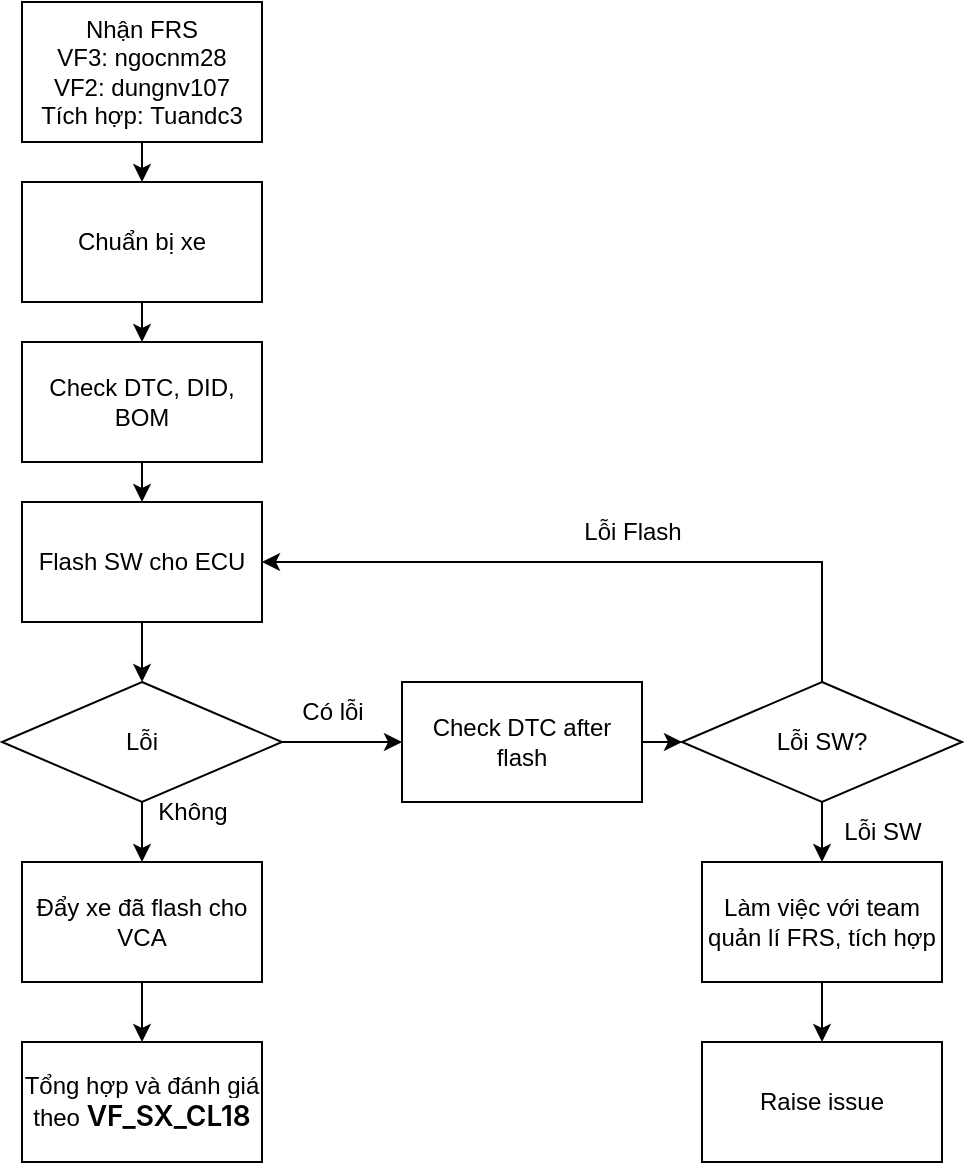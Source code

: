 <mxfile version="27.0.9">
  <diagram name="Page-1" id="5NTIyeZJqegab4w2b1wb">
    <mxGraphModel dx="1034" dy="632" grid="1" gridSize="10" guides="1" tooltips="1" connect="1" arrows="1" fold="1" page="1" pageScale="1" pageWidth="850" pageHeight="1100" math="0" shadow="0">
      <root>
        <mxCell id="0" />
        <mxCell id="1" parent="0" />
        <mxCell id="jc8woskZaCKJYrU8-lHL-8" style="edgeStyle=orthogonalEdgeStyle;rounded=0;orthogonalLoop=1;jettySize=auto;html=1;exitX=0.5;exitY=1;exitDx=0;exitDy=0;entryX=0.5;entryY=0;entryDx=0;entryDy=0;" edge="1" parent="1" source="jc8woskZaCKJYrU8-lHL-5" target="jc8woskZaCKJYrU8-lHL-6">
          <mxGeometry relative="1" as="geometry" />
        </mxCell>
        <mxCell id="jc8woskZaCKJYrU8-lHL-5" value="Nhận FRS&lt;div&gt;VF3: ngocnm28&lt;/div&gt;&lt;div&gt;VF2:&amp;nbsp;&lt;span style=&quot;background-color: transparent; color: light-dark(rgb(0, 0, 0), rgb(255, 255, 255));&quot;&gt;dungnv107&lt;/span&gt;&lt;/div&gt;&lt;div&gt;&lt;span style=&quot;background-color: transparent; color: light-dark(rgb(0, 0, 0), rgb(255, 255, 255));&quot;&gt;Tích hợp:&amp;nbsp;&lt;/span&gt;&lt;span style=&quot;background-color: transparent; color: light-dark(rgb(0, 0, 0), rgb(255, 255, 255));&quot;&gt;Tuandc3&lt;/span&gt;&lt;/div&gt;" style="rounded=0;whiteSpace=wrap;html=1;" vertex="1" parent="1">
          <mxGeometry x="310" y="20" width="120" height="70" as="geometry" />
        </mxCell>
        <mxCell id="jc8woskZaCKJYrU8-lHL-9" style="edgeStyle=orthogonalEdgeStyle;rounded=0;orthogonalLoop=1;jettySize=auto;html=1;exitX=0.5;exitY=1;exitDx=0;exitDy=0;entryX=0.5;entryY=0;entryDx=0;entryDy=0;" edge="1" parent="1" source="jc8woskZaCKJYrU8-lHL-6" target="jc8woskZaCKJYrU8-lHL-7">
          <mxGeometry relative="1" as="geometry" />
        </mxCell>
        <mxCell id="jc8woskZaCKJYrU8-lHL-6" value="Chuẩn bị xe" style="rounded=0;whiteSpace=wrap;html=1;" vertex="1" parent="1">
          <mxGeometry x="310" y="110" width="120" height="60" as="geometry" />
        </mxCell>
        <mxCell id="jc8woskZaCKJYrU8-lHL-36" style="edgeStyle=orthogonalEdgeStyle;rounded=0;orthogonalLoop=1;jettySize=auto;html=1;exitX=0.5;exitY=1;exitDx=0;exitDy=0;entryX=0.5;entryY=0;entryDx=0;entryDy=0;" edge="1" parent="1" source="jc8woskZaCKJYrU8-lHL-7" target="jc8woskZaCKJYrU8-lHL-10">
          <mxGeometry relative="1" as="geometry" />
        </mxCell>
        <mxCell id="jc8woskZaCKJYrU8-lHL-7" value="Check DTC, DID, BOM" style="rounded=0;whiteSpace=wrap;html=1;" vertex="1" parent="1">
          <mxGeometry x="310" y="190" width="120" height="60" as="geometry" />
        </mxCell>
        <mxCell id="jc8woskZaCKJYrU8-lHL-14" style="edgeStyle=orthogonalEdgeStyle;rounded=0;orthogonalLoop=1;jettySize=auto;html=1;exitX=0.5;exitY=1;exitDx=0;exitDy=0;" edge="1" parent="1" source="jc8woskZaCKJYrU8-lHL-10" target="jc8woskZaCKJYrU8-lHL-11">
          <mxGeometry relative="1" as="geometry" />
        </mxCell>
        <mxCell id="jc8woskZaCKJYrU8-lHL-10" value="Flash SW cho ECU" style="rounded=0;whiteSpace=wrap;html=1;" vertex="1" parent="1">
          <mxGeometry x="310" y="270" width="120" height="60" as="geometry" />
        </mxCell>
        <mxCell id="jc8woskZaCKJYrU8-lHL-23" style="edgeStyle=orthogonalEdgeStyle;rounded=0;orthogonalLoop=1;jettySize=auto;html=1;exitX=1;exitY=0.5;exitDx=0;exitDy=0;entryX=0;entryY=0.5;entryDx=0;entryDy=0;" edge="1" parent="1" source="jc8woskZaCKJYrU8-lHL-11" target="jc8woskZaCKJYrU8-lHL-22">
          <mxGeometry relative="1" as="geometry" />
        </mxCell>
        <mxCell id="jc8woskZaCKJYrU8-lHL-37" style="edgeStyle=orthogonalEdgeStyle;rounded=0;orthogonalLoop=1;jettySize=auto;html=1;exitX=0.5;exitY=1;exitDx=0;exitDy=0;entryX=0.5;entryY=0;entryDx=0;entryDy=0;" edge="1" parent="1" source="jc8woskZaCKJYrU8-lHL-11" target="jc8woskZaCKJYrU8-lHL-34">
          <mxGeometry relative="1" as="geometry" />
        </mxCell>
        <mxCell id="jc8woskZaCKJYrU8-lHL-11" value="Lỗi" style="rhombus;whiteSpace=wrap;html=1;" vertex="1" parent="1">
          <mxGeometry x="300" y="360" width="140" height="60" as="geometry" />
        </mxCell>
        <mxCell id="jc8woskZaCKJYrU8-lHL-27" style="edgeStyle=orthogonalEdgeStyle;rounded=0;orthogonalLoop=1;jettySize=auto;html=1;exitX=1;exitY=0.5;exitDx=0;exitDy=0;entryX=0;entryY=0.5;entryDx=0;entryDy=0;" edge="1" parent="1" source="jc8woskZaCKJYrU8-lHL-22" target="jc8woskZaCKJYrU8-lHL-26">
          <mxGeometry relative="1" as="geometry" />
        </mxCell>
        <mxCell id="jc8woskZaCKJYrU8-lHL-22" value="Check DTC after flash" style="rounded=0;whiteSpace=wrap;html=1;" vertex="1" parent="1">
          <mxGeometry x="500" y="360" width="120" height="60" as="geometry" />
        </mxCell>
        <mxCell id="jc8woskZaCKJYrU8-lHL-24" value="Có lỗi" style="text;html=1;align=center;verticalAlign=middle;resizable=0;points=[];autosize=1;strokeColor=none;fillColor=none;" vertex="1" parent="1">
          <mxGeometry x="440" y="360" width="50" height="30" as="geometry" />
        </mxCell>
        <mxCell id="jc8woskZaCKJYrU8-lHL-29" style="edgeStyle=orthogonalEdgeStyle;rounded=0;orthogonalLoop=1;jettySize=auto;html=1;exitX=0.5;exitY=1;exitDx=0;exitDy=0;entryX=0.5;entryY=0;entryDx=0;entryDy=0;" edge="1" parent="1" source="jc8woskZaCKJYrU8-lHL-26" target="jc8woskZaCKJYrU8-lHL-28">
          <mxGeometry relative="1" as="geometry" />
        </mxCell>
        <mxCell id="jc8woskZaCKJYrU8-lHL-30" style="edgeStyle=orthogonalEdgeStyle;rounded=0;orthogonalLoop=1;jettySize=auto;html=1;exitX=0.5;exitY=0;exitDx=0;exitDy=0;entryX=1;entryY=0.5;entryDx=0;entryDy=0;" edge="1" parent="1" source="jc8woskZaCKJYrU8-lHL-26" target="jc8woskZaCKJYrU8-lHL-10">
          <mxGeometry relative="1" as="geometry" />
        </mxCell>
        <mxCell id="jc8woskZaCKJYrU8-lHL-26" value="Lỗi SW?" style="rhombus;whiteSpace=wrap;html=1;" vertex="1" parent="1">
          <mxGeometry x="640" y="360" width="140" height="60" as="geometry" />
        </mxCell>
        <mxCell id="jc8woskZaCKJYrU8-lHL-33" style="edgeStyle=orthogonalEdgeStyle;rounded=0;orthogonalLoop=1;jettySize=auto;html=1;exitX=0.5;exitY=1;exitDx=0;exitDy=0;entryX=0.5;entryY=0;entryDx=0;entryDy=0;" edge="1" parent="1" source="jc8woskZaCKJYrU8-lHL-28" target="jc8woskZaCKJYrU8-lHL-32">
          <mxGeometry relative="1" as="geometry" />
        </mxCell>
        <mxCell id="jc8woskZaCKJYrU8-lHL-28" value="Làm việc với team quản lí FRS, tích hợp" style="rounded=0;whiteSpace=wrap;html=1;" vertex="1" parent="1">
          <mxGeometry x="650" y="450" width="120" height="60" as="geometry" />
        </mxCell>
        <mxCell id="jc8woskZaCKJYrU8-lHL-31" value="Lỗi Flash" style="text;html=1;align=center;verticalAlign=middle;resizable=0;points=[];autosize=1;strokeColor=none;fillColor=none;" vertex="1" parent="1">
          <mxGeometry x="580" y="270" width="70" height="30" as="geometry" />
        </mxCell>
        <mxCell id="jc8woskZaCKJYrU8-lHL-32" value="Raise issue" style="rounded=0;whiteSpace=wrap;html=1;" vertex="1" parent="1">
          <mxGeometry x="650" y="540" width="120" height="60" as="geometry" />
        </mxCell>
        <mxCell id="jc8woskZaCKJYrU8-lHL-40" style="edgeStyle=orthogonalEdgeStyle;rounded=0;orthogonalLoop=1;jettySize=auto;html=1;exitX=0.5;exitY=1;exitDx=0;exitDy=0;entryX=0.5;entryY=0;entryDx=0;entryDy=0;" edge="1" parent="1" source="jc8woskZaCKJYrU8-lHL-34" target="jc8woskZaCKJYrU8-lHL-39">
          <mxGeometry relative="1" as="geometry" />
        </mxCell>
        <mxCell id="jc8woskZaCKJYrU8-lHL-34" value="Đẩy xe đã flash cho VCA" style="rounded=0;whiteSpace=wrap;html=1;" vertex="1" parent="1">
          <mxGeometry x="310" y="450" width="120" height="60" as="geometry" />
        </mxCell>
        <mxCell id="jc8woskZaCKJYrU8-lHL-35" value="Lỗi SW" style="text;html=1;align=center;verticalAlign=middle;resizable=0;points=[];autosize=1;strokeColor=none;fillColor=none;" vertex="1" parent="1">
          <mxGeometry x="710" y="420" width="60" height="30" as="geometry" />
        </mxCell>
        <mxCell id="jc8woskZaCKJYrU8-lHL-38" value="Không" style="text;html=1;align=center;verticalAlign=middle;resizable=0;points=[];autosize=1;strokeColor=none;fillColor=none;" vertex="1" parent="1">
          <mxGeometry x="365" y="410" width="60" height="30" as="geometry" />
        </mxCell>
        <mxCell id="jc8woskZaCKJYrU8-lHL-39" value="Tổng hợp và đánh giá theo&amp;nbsp;&lt;span style=&quot;font-family: -apple-system, BlinkMacSystemFont, &amp;quot;Segoe UI&amp;quot;, Roboto, &amp;quot;Helvetica Neue&amp;quot;, Arial, &amp;quot;Noto Sans&amp;quot;, sans-serif, &amp;quot;Apple Color Emoji&amp;quot;, &amp;quot;Segoe UI Emoji&amp;quot;, &amp;quot;Segoe UI Symbol&amp;quot;, &amp;quot;Noto Color Emoji&amp;quot;; font-size: 14px; font-weight: 600; text-align: start; background-color: rgb(255, 255, 255);&quot;&gt;VF_SX_CL18&lt;/span&gt;&lt;span style=&quot;color: rgba(0, 0, 0, 0); font-family: monospace; font-size: 0px; text-align: start; text-wrap-mode: nowrap;&quot;&gt;%3CmxGraphModel%3E%3Croot%3E%3CmxCell%20id%3D%220%22%2F%3E%3CmxCell%20id%3D%221%22%20parent%3D%220%22%2F%3E%3CmxCell%20id%3D%222%22%20value%3D%22%C4%90%E1%BA%A9y%20xe%20%C4%91%C3%A3%20flash%20cho%20VCA%22%20style%3D%22rounded%3D0%3BwhiteSpace%3Dwrap%3Bhtml%3D1%3B%22%20vertex%3D%221%22%20parent%3D%221%22%3E%3CmxGeometry%20x%3D%22310%22%20y%3D%22450%22%20width%3D%22120%22%20height%3D%2260%22%20as%3D%22geometry%22%2F%3E%3C%2FmxCell%3E%3C%2Froot%3E%3C%2FmxGraphModel%3E&lt;/span&gt;" style="rounded=0;whiteSpace=wrap;html=1;" vertex="1" parent="1">
          <mxGeometry x="310" y="540" width="120" height="60" as="geometry" />
        </mxCell>
      </root>
    </mxGraphModel>
  </diagram>
</mxfile>

